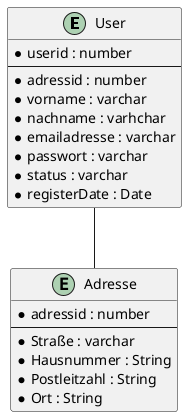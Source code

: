 @startuml User

entity User{
    * userid : number
    --
    * adressid : number
    * vorname : varchar
    * nachname : varhchar
    * emailadresse : varchar
    * passwort : varchar
    * status : varchar
    * registerDate : Date
}

entity Adresse{
    * adressid : number
    --
    * Straße : varchar
    * Hausnummer : String
    * Postleitzahl : String
    * Ort : String
}

User -- Adresse

@enduml